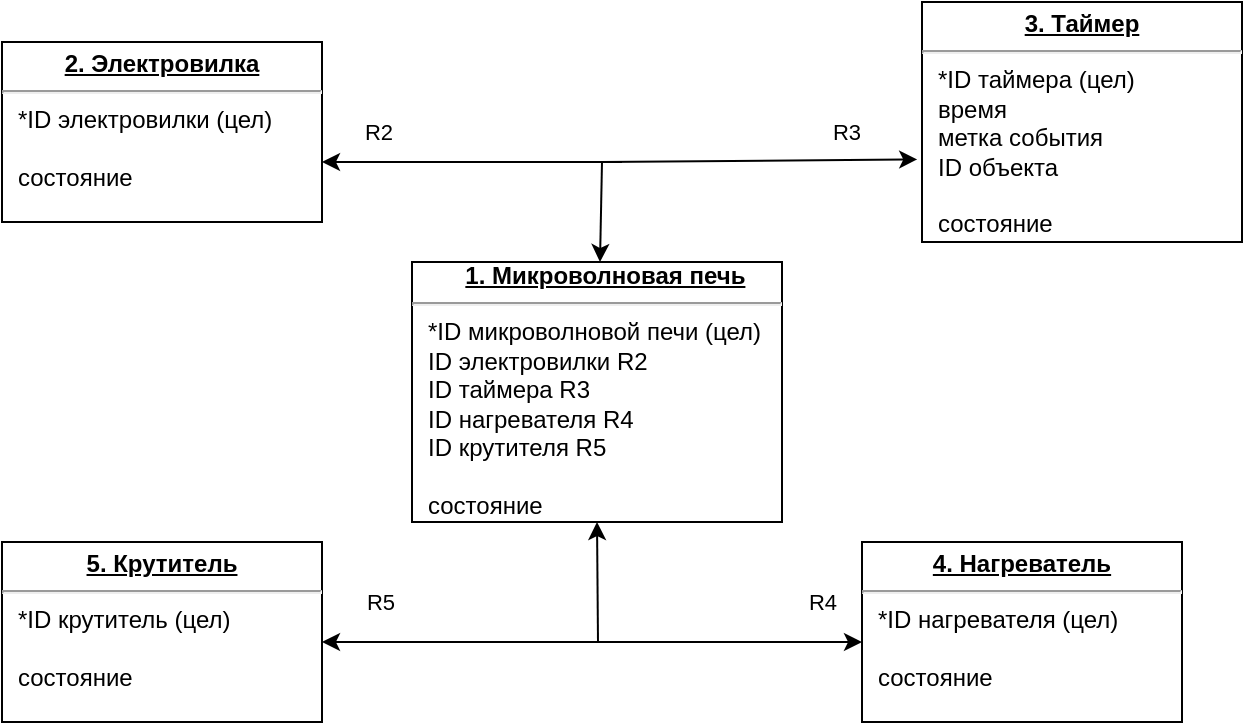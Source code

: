 <mxfile version="13.2.6" type="device" pages="4"><diagram id="YUNEpR-CcztMXJVP1UZp" name="Информационная модель"><mxGraphModel dx="908" dy="520" grid="1" gridSize="10" guides="1" tooltips="1" connect="1" arrows="1" fold="1" page="1" pageScale="1" pageWidth="850" pageHeight="1100" math="0" shadow="0"><root><mxCell id="0"/><mxCell id="1" parent="0"/><mxCell id="TozK3vQFiBlkNpTp8LOV-11" value="&lt;b&gt;&amp;nbsp;&amp;nbsp;&amp;nbsp;&amp;nbsp; &amp;nbsp;&amp;nbsp; &lt;/b&gt;&lt;u&gt;&lt;b&gt;1. Микроволновая печь&lt;/b&gt;&lt;/u&gt;&lt;br&gt;&lt;hr&gt;&lt;p style=&quot;margin: 0px ; margin-left: 8px&quot;&gt;*ID микроволновой печи (цел)&lt;br&gt;ID электровилки R2&lt;br&gt;ID таймера R3&lt;br&gt;ID нагревателя R4&lt;br&gt;ID крутителя R5&lt;br&gt;&lt;br&gt;состояние&lt;br&gt;&lt;/p&gt;&lt;p style=&quot;margin: 0px ; margin-left: 8px&quot;&gt;&lt;br&gt;&lt;/p&gt;" style="verticalAlign=top;align=left;overflow=fill;fontSize=12;fontFamily=Helvetica;html=1;" vertex="1" parent="1"><mxGeometry x="345" y="290" width="185" height="130" as="geometry"/></mxCell><mxCell id="TozK3vQFiBlkNpTp8LOV-12" value="&lt;p style=&quot;margin: 0px ; margin-top: 4px ; text-align: center ; text-decoration: underline&quot;&gt;&lt;b&gt;3. Таймер&lt;/b&gt;&lt;br&gt;&lt;/p&gt;&lt;hr&gt;&lt;p style=&quot;margin: 0px ; margin-left: 8px&quot;&gt;*ID таймера (цел)&lt;br&gt;время &lt;br&gt;метка события&lt;br&gt;ID объекта&lt;br&gt;&lt;br&gt;состояние&lt;br&gt;&lt;/p&gt;" style="verticalAlign=top;align=left;overflow=fill;fontSize=12;fontFamily=Helvetica;html=1;" vertex="1" parent="1"><mxGeometry x="600" y="160" width="160" height="120" as="geometry"/></mxCell><mxCell id="TozK3vQFiBlkNpTp8LOV-13" value="&lt;p style=&quot;margin: 0px ; margin-top: 4px ; text-align: center ; text-decoration: underline&quot;&gt;&lt;b&gt;2. Электровилка&lt;/b&gt;&lt;br&gt;&lt;/p&gt;&lt;hr&gt;&lt;p style=&quot;margin: 0px ; margin-left: 8px&quot;&gt;*ID электровилки (цел)&lt;br&gt;&lt;br&gt;состояние &lt;br&gt;&lt;br&gt;&lt;/p&gt;" style="verticalAlign=top;align=left;overflow=fill;fontSize=12;fontFamily=Helvetica;html=1;" vertex="1" parent="1"><mxGeometry x="140" y="180" width="160" height="90" as="geometry"/></mxCell><mxCell id="TozK3vQFiBlkNpTp8LOV-14" value="&lt;p style=&quot;margin: 0px ; margin-top: 4px ; text-align: center ; text-decoration: underline&quot;&gt;&lt;b&gt;5. Крутитель&lt;/b&gt;&lt;br&gt;&lt;/p&gt;&lt;hr&gt;&lt;p style=&quot;margin: 0px ; margin-left: 8px&quot;&gt;*ID крутитель (цел)&lt;br&gt;&lt;br&gt;состояние&lt;br&gt;&lt;/p&gt;" style="verticalAlign=top;align=left;overflow=fill;fontSize=12;fontFamily=Helvetica;html=1;" vertex="1" parent="1"><mxGeometry x="140" y="430" width="160" height="90" as="geometry"/></mxCell><mxCell id="TozK3vQFiBlkNpTp8LOV-15" value="&lt;p style=&quot;margin: 0px ; margin-top: 4px ; text-align: center ; text-decoration: underline&quot;&gt;&lt;b&gt;4. Нагреватель&lt;/b&gt;&lt;br&gt;&lt;/p&gt;&lt;hr&gt;&lt;p style=&quot;margin: 0px ; margin-left: 8px&quot;&gt;*ID нагревателя (цел)&lt;br&gt;&lt;br&gt;состояние&lt;br&gt;&lt;/p&gt;" style="verticalAlign=top;align=left;overflow=fill;fontSize=12;fontFamily=Helvetica;html=1;" vertex="1" parent="1"><mxGeometry x="570" y="430" width="160" height="90" as="geometry"/></mxCell><mxCell id="TozK3vQFiBlkNpTp8LOV-21" value="" style="endArrow=classic;html=1;entryX=-0.015;entryY=0.656;entryDx=0;entryDy=0;entryPerimeter=0;" edge="1" parent="1" target="TozK3vQFiBlkNpTp8LOV-12"><mxGeometry width="50" height="50" relative="1" as="geometry"><mxPoint x="440" y="240" as="sourcePoint"/><mxPoint x="596" y="237" as="targetPoint"/></mxGeometry></mxCell><mxCell id="TozK3vQFiBlkNpTp8LOV-27" value="R3" style="edgeLabel;html=1;align=center;verticalAlign=middle;resizable=0;points=[];" vertex="1" connectable="0" parent="TozK3vQFiBlkNpTp8LOV-21"><mxGeometry x="0.393" y="2" relative="1" as="geometry"><mxPoint x="12.01" y="-12.33" as="offset"/></mxGeometry></mxCell><mxCell id="TozK3vQFiBlkNpTp8LOV-22" value="" style="endArrow=classic;html=1;" edge="1" parent="1"><mxGeometry width="50" height="50" relative="1" as="geometry"><mxPoint x="450" y="240" as="sourcePoint"/><mxPoint x="300" y="240" as="targetPoint"/></mxGeometry></mxCell><mxCell id="TozK3vQFiBlkNpTp8LOV-28" value="R2" style="edgeLabel;html=1;align=center;verticalAlign=middle;resizable=0;points=[];" vertex="1" connectable="0" parent="TozK3vQFiBlkNpTp8LOV-22"><mxGeometry x="0.627" y="-2" relative="1" as="geometry"><mxPoint y="-13" as="offset"/></mxGeometry></mxCell><mxCell id="TozK3vQFiBlkNpTp8LOV-23" value="" style="endArrow=classic;html=1;" edge="1" parent="1"><mxGeometry width="50" height="50" relative="1" as="geometry"><mxPoint x="440" y="240" as="sourcePoint"/><mxPoint x="439" y="290" as="targetPoint"/></mxGeometry></mxCell><mxCell id="TozK3vQFiBlkNpTp8LOV-24" value="" style="endArrow=classic;html=1;entryX=-0.031;entryY=0.656;entryDx=0;entryDy=0;entryPerimeter=0;" edge="1" parent="1"><mxGeometry width="50" height="50" relative="1" as="geometry"><mxPoint x="450" y="480" as="sourcePoint"/><mxPoint x="570" y="480" as="targetPoint"/></mxGeometry></mxCell><mxCell id="TozK3vQFiBlkNpTp8LOV-33" value="R4" style="edgeLabel;html=1;align=center;verticalAlign=middle;resizable=0;points=[];" vertex="1" connectable="0" parent="TozK3vQFiBlkNpTp8LOV-24"><mxGeometry x="0.35" y="2" relative="1" as="geometry"><mxPoint x="19" y="-18" as="offset"/></mxGeometry></mxCell><mxCell id="TozK3vQFiBlkNpTp8LOV-25" value="" style="endArrow=classic;html=1;" edge="1" parent="1"><mxGeometry width="50" height="50" relative="1" as="geometry"><mxPoint x="450" y="480" as="sourcePoint"/><mxPoint x="300" y="480" as="targetPoint"/></mxGeometry></mxCell><mxCell id="TozK3vQFiBlkNpTp8LOV-34" value="R5" style="edgeLabel;html=1;align=center;verticalAlign=middle;resizable=0;points=[];" vertex="1" connectable="0" parent="TozK3vQFiBlkNpTp8LOV-25"><mxGeometry x="0.613" y="-3" relative="1" as="geometry"><mxPoint y="-17" as="offset"/></mxGeometry></mxCell><mxCell id="TozK3vQFiBlkNpTp8LOV-26" value="" style="endArrow=classic;html=1;entryX=0.5;entryY=1;entryDx=0;entryDy=0;" edge="1" parent="1" target="TozK3vQFiBlkNpTp8LOV-11"><mxGeometry width="50" height="50" relative="1" as="geometry"><mxPoint x="438" y="480" as="sourcePoint"/><mxPoint x="450" y="450" as="targetPoint"/></mxGeometry></mxCell></root></mxGraphModel></diagram><diagram id="d6Hbt31hW421c-TeLlLU" name="ДПС"><mxGraphModel dx="908" dy="520" grid="1" gridSize="10" guides="1" tooltips="1" connect="1" arrows="1" fold="1" page="1" pageScale="1" pageWidth="850" pageHeight="1100" math="0" shadow="0"><root><mxCell id="Q6C11anFDY-DGwKgN9hU-0"/><mxCell id="Q6C11anFDY-DGwKgN9hU-1" parent="Q6C11anFDY-DGwKgN9hU-0"/><mxCell id="Q6C11anFDY-DGwKgN9hU-2" value="1. Выключена" style="rounded=0;whiteSpace=wrap;html=1;" vertex="1" parent="Q6C11anFDY-DGwKgN9hU-1"><mxGeometry x="260" y="90" width="120" height="30" as="geometry"/></mxCell><mxCell id="Q6C11anFDY-DGwKgN9hU-3" value="&lt;font style=&quot;font-size: 18px&quot;&gt;Микроволновая печь&lt;/font&gt;" style="text;html=1;align=center;verticalAlign=middle;resizable=0;points=[];autosize=1;" vertex="1" parent="Q6C11anFDY-DGwKgN9hU-1"><mxGeometry x="10" y="44" width="190" height="20" as="geometry"/></mxCell><mxCell id="5VEriWBhwBJpnkDo68Mk-0" value="2. Включена" style="rounded=0;whiteSpace=wrap;html=1;" vertex="1" parent="Q6C11anFDY-DGwKgN9hU-1"><mxGeometry x="400" y="160" width="120" height="30" as="geometry"/></mxCell><mxCell id="5VEriWBhwBJpnkDo68Mk-1" value="3. Таймер установлен" style="rounded=0;whiteSpace=wrap;html=1;" vertex="1" parent="Q6C11anFDY-DGwKgN9hU-1"><mxGeometry x="260" y="250" width="120" height="30" as="geometry"/></mxCell><mxCell id="5VEriWBhwBJpnkDo68Mk-2" value="4. Нагревает" style="rounded=0;whiteSpace=wrap;html=1;" vertex="1" parent="Q6C11anFDY-DGwKgN9hU-1"><mxGeometry x="100" y="160" width="120" height="30" as="geometry"/></mxCell><mxCell id="5VEriWBhwBJpnkDo68Mk-3" value="" style="endArrow=classic;html=1;" edge="1" parent="Q6C11anFDY-DGwKgN9hU-1"><mxGeometry width="50" height="50" relative="1" as="geometry"><mxPoint x="319.5" y="30" as="sourcePoint"/><mxPoint x="319.5" y="90" as="targetPoint"/></mxGeometry></mxCell><mxCell id="5VEriWBhwBJpnkDo68Mk-5" value="" style="endArrow=classic;html=1;exitX=1;exitY=0.5;exitDx=0;exitDy=0;entryX=0.583;entryY=0.033;entryDx=0;entryDy=0;entryPerimeter=0;" edge="1" parent="Q6C11anFDY-DGwKgN9hU-1" source="Q6C11anFDY-DGwKgN9hU-2" target="5VEriWBhwBJpnkDo68Mk-0"><mxGeometry width="50" height="50" relative="1" as="geometry"><mxPoint x="430" y="150" as="sourcePoint"/><mxPoint x="480" y="105" as="targetPoint"/><Array as="points"><mxPoint x="470" y="105"/></Array></mxGeometry></mxCell><mxCell id="5VEriWBhwBJpnkDo68Mk-6" value="МП1" style="edgeLabel;html=1;align=center;verticalAlign=middle;resizable=0;points=[];" vertex="1" connectable="0" parent="5VEriWBhwBJpnkDo68Mk-5"><mxGeometry x="-0.246" y="2" relative="1" as="geometry"><mxPoint x="5" y="17" as="offset"/></mxGeometry></mxCell><mxCell id="5VEriWBhwBJpnkDo68Mk-7" value="&lt;b&gt;МП1:&lt;/b&gt; Включить МП" style="text;html=1;align=center;verticalAlign=middle;resizable=0;points=[];autosize=1;" vertex="1" parent="Q6C11anFDY-DGwKgN9hU-1"><mxGeometry x="640" y="80" width="120" height="20" as="geometry"/></mxCell><mxCell id="5VEriWBhwBJpnkDo68Mk-9" value="МП7" style="endArrow=classic;html=1;exitX=1;exitY=0.5;exitDx=0;exitDy=0;entryX=0;entryY=0.5;entryDx=0;entryDy=0;" edge="1" parent="Q6C11anFDY-DGwKgN9hU-1" source="5VEriWBhwBJpnkDo68Mk-2" target="5VEriWBhwBJpnkDo68Mk-0"><mxGeometry x="0.667" y="-15" width="50" height="50" relative="1" as="geometry"><mxPoint x="280" y="210" as="sourcePoint"/><mxPoint x="330" y="160" as="targetPoint"/><mxPoint as="offset"/></mxGeometry></mxCell><mxCell id="5VEriWBhwBJpnkDo68Mk-10" value="&lt;b&gt;МП7: &lt;/b&gt;Нагрев завершен" style="text;html=1;align=center;verticalAlign=middle;resizable=0;points=[];autosize=1;" vertex="1" parent="Q6C11anFDY-DGwKgN9hU-1"><mxGeometry x="635" y="200" width="150" height="20" as="geometry"/></mxCell><mxCell id="5VEriWBhwBJpnkDo68Mk-11" value="" style="endArrow=classic;html=1;entryX=1;entryY=0.25;entryDx=0;entryDy=0;" edge="1" parent="Q6C11anFDY-DGwKgN9hU-1" target="Q6C11anFDY-DGwKgN9hU-2"><mxGeometry width="50" height="50" relative="1" as="geometry"><mxPoint x="490" y="160" as="sourcePoint"/><mxPoint x="490" y="80" as="targetPoint"/><Array as="points"><mxPoint x="490" y="98"/></Array></mxGeometry></mxCell><mxCell id="5VEriWBhwBJpnkDo68Mk-12" value="МП2" style="edgeLabel;html=1;align=center;verticalAlign=middle;resizable=0;points=[];" vertex="1" connectable="0" parent="5VEriWBhwBJpnkDo68Mk-11"><mxGeometry x="-0.779" y="-1" relative="1" as="geometry"><mxPoint x="19" as="offset"/></mxGeometry></mxCell><mxCell id="5VEriWBhwBJpnkDo68Mk-13" value="&lt;b&gt;МП2:&lt;/b&gt; Выключить МП" style="text;html=1;align=center;verticalAlign=middle;resizable=0;points=[];autosize=1;" vertex="1" parent="Q6C11anFDY-DGwKgN9hU-1"><mxGeometry x="640" y="100" width="130" height="20" as="geometry"/></mxCell><mxCell id="5VEriWBhwBJpnkDo68Mk-14" value="" style="endArrow=classic;html=1;exitX=0.592;exitY=0.033;exitDx=0;exitDy=0;exitPerimeter=0;entryX=0;entryY=0.5;entryDx=0;entryDy=0;" edge="1" parent="Q6C11anFDY-DGwKgN9hU-1" source="5VEriWBhwBJpnkDo68Mk-2" target="Q6C11anFDY-DGwKgN9hU-2"><mxGeometry width="50" height="50" relative="1" as="geometry"><mxPoint x="150" y="140" as="sourcePoint"/><mxPoint x="200" y="90" as="targetPoint"/><Array as="points"><mxPoint x="171" y="105"/></Array></mxGeometry></mxCell><mxCell id="5VEriWBhwBJpnkDo68Mk-15" value="МП2" style="edgeLabel;html=1;align=center;verticalAlign=middle;resizable=0;points=[];" vertex="1" connectable="0" parent="5VEriWBhwBJpnkDo68Mk-14"><mxGeometry x="-0.724" y="2" relative="1" as="geometry"><mxPoint x="-19.03" as="offset"/></mxGeometry></mxCell><mxCell id="5VEriWBhwBJpnkDo68Mk-16" value="" style="endArrow=classic;html=1;entryX=0.333;entryY=0.967;entryDx=0;entryDy=0;entryPerimeter=0;" edge="1" parent="Q6C11anFDY-DGwKgN9hU-1" target="Q6C11anFDY-DGwKgN9hU-2"><mxGeometry width="50" height="50" relative="1" as="geometry"><mxPoint x="300" y="250" as="sourcePoint"/><mxPoint x="350" y="200" as="targetPoint"/></mxGeometry></mxCell><mxCell id="5VEriWBhwBJpnkDo68Mk-17" value="МП2" style="edgeLabel;html=1;align=center;verticalAlign=middle;resizable=0;points=[];" vertex="1" connectable="0" parent="5VEriWBhwBJpnkDo68Mk-16"><mxGeometry x="-0.481" y="2" relative="1" as="geometry"><mxPoint x="22.01" y="4.17" as="offset"/></mxGeometry></mxCell><mxCell id="5VEriWBhwBJpnkDo68Mk-18" value="" style="endArrow=classic;html=1;exitX=0.367;exitY=1;exitDx=0;exitDy=0;exitPerimeter=0;entryX=1;entryY=0.25;entryDx=0;entryDy=0;" edge="1" parent="Q6C11anFDY-DGwKgN9hU-1" source="5VEriWBhwBJpnkDo68Mk-0" target="5VEriWBhwBJpnkDo68Mk-1"><mxGeometry width="50" height="50" relative="1" as="geometry"><mxPoint x="420" y="280" as="sourcePoint"/><mxPoint x="444" y="280" as="targetPoint"/><Array as="points"><mxPoint x="444" y="258"/></Array></mxGeometry></mxCell><mxCell id="5VEriWBhwBJpnkDo68Mk-20" value="МП3" style="edgeLabel;html=1;align=center;verticalAlign=middle;resizable=0;points=[];" vertex="1" connectable="0" parent="5VEriWBhwBJpnkDo68Mk-18"><mxGeometry x="-0.273" relative="1" as="geometry"><mxPoint x="-19.01" as="offset"/></mxGeometry></mxCell><mxCell id="5VEriWBhwBJpnkDo68Mk-19" value="" style="endArrow=classic;html=1;exitX=1;exitY=0.75;exitDx=0;exitDy=0;entryX=0.633;entryY=1;entryDx=0;entryDy=0;entryPerimeter=0;" edge="1" parent="Q6C11anFDY-DGwKgN9hU-1" source="5VEriWBhwBJpnkDo68Mk-1" target="5VEriWBhwBJpnkDo68Mk-0"><mxGeometry width="50" height="50" relative="1" as="geometry"><mxPoint x="450" y="330" as="sourcePoint"/><mxPoint x="500" y="280" as="targetPoint"/><Array as="points"><mxPoint x="476" y="273"/></Array></mxGeometry></mxCell><mxCell id="5VEriWBhwBJpnkDo68Mk-21" value="МП4" style="edgeLabel;html=1;align=center;verticalAlign=middle;resizable=0;points=[];" vertex="1" connectable="0" parent="5VEriWBhwBJpnkDo68Mk-19"><mxGeometry x="0.038" y="13" relative="1" as="geometry"><mxPoint x="26.93" as="offset"/></mxGeometry></mxCell><mxCell id="5VEriWBhwBJpnkDo68Mk-22" value="&lt;b&gt;МП3: &lt;/b&gt;Установить таймер" style="text;html=1;align=center;verticalAlign=middle;resizable=0;points=[];autosize=1;" vertex="1" parent="Q6C11anFDY-DGwKgN9hU-1"><mxGeometry x="635" y="120" width="160" height="20" as="geometry"/></mxCell><mxCell id="5VEriWBhwBJpnkDo68Mk-28" value="МП3" style="endArrow=classic;html=1;exitX=0.158;exitY=1;exitDx=0;exitDy=0;exitPerimeter=0;entryX=0.5;entryY=1;entryDx=0;entryDy=0;" edge="1" parent="Q6C11anFDY-DGwKgN9hU-1" source="5VEriWBhwBJpnkDo68Mk-1" target="5VEriWBhwBJpnkDo68Mk-1"><mxGeometry x="0.669" y="-20" width="50" height="50" relative="1" as="geometry"><mxPoint x="250" y="350" as="sourcePoint"/><mxPoint x="333" y="270" as="targetPoint"/><Array as="points"><mxPoint x="279" y="320"/><mxPoint x="300" y="320"/><mxPoint x="320" y="320"/></Array><mxPoint as="offset"/></mxGeometry></mxCell><mxCell id="F9G-NzvCDP6eYdaeb7uv-0" value="МП5" style="endArrow=classic;html=1;exitX=0;exitY=0.5;exitDx=0;exitDy=0;entryX=0.59;entryY=1.031;entryDx=0;entryDy=0;entryPerimeter=0;" edge="1" parent="Q6C11anFDY-DGwKgN9hU-1" source="5VEriWBhwBJpnkDo68Mk-1" target="5VEriWBhwBJpnkDo68Mk-2"><mxGeometry x="0.097" y="-40" width="50" height="50" relative="1" as="geometry"><mxPoint x="170" y="280" as="sourcePoint"/><mxPoint x="167" y="192" as="targetPoint"/><Array as="points"><mxPoint x="170" y="265"/></Array><mxPoint x="-60" y="-35" as="offset"/></mxGeometry></mxCell><mxCell id="F9G-NzvCDP6eYdaeb7uv-1" value="&lt;b&gt;МП4: &lt;/b&gt;Сбросить" style="text;html=1;align=center;verticalAlign=middle;resizable=0;points=[];autosize=1;" vertex="1" parent="Q6C11anFDY-DGwKgN9hU-1"><mxGeometry x="640" y="140" width="100" height="20" as="geometry"/></mxCell><mxCell id="F9G-NzvCDP6eYdaeb7uv-2" value="&lt;b&gt;МП5:&lt;/b&gt; Начать нагрев" style="text;html=1;align=center;verticalAlign=middle;resizable=0;points=[];autosize=1;" vertex="1" parent="Q6C11anFDY-DGwKgN9hU-1"><mxGeometry x="635" y="160" width="130" height="20" as="geometry"/></mxCell><mxCell id="F9G-NzvCDP6eYdaeb7uv-3" value="" style="endArrow=classic;html=1;entryX=0;entryY=0.25;entryDx=0;entryDy=0;" edge="1" parent="Q6C11anFDY-DGwKgN9hU-1" target="5VEriWBhwBJpnkDo68Mk-1"><mxGeometry width="50" height="50" relative="1" as="geometry"><mxPoint x="180" y="192" as="sourcePoint"/><mxPoint x="190" y="250" as="targetPoint"/><Array as="points"><mxPoint x="180" y="258"/></Array></mxGeometry></mxCell><mxCell id="F9G-NzvCDP6eYdaeb7uv-4" value="МП6" style="edgeLabel;html=1;align=center;verticalAlign=middle;resizable=0;points=[];" vertex="1" connectable="0" parent="F9G-NzvCDP6eYdaeb7uv-3"><mxGeometry x="-0.096" y="22" relative="1" as="geometry"><mxPoint x="30.16" y="14" as="offset"/></mxGeometry></mxCell><mxCell id="F9G-NzvCDP6eYdaeb7uv-6" value="&lt;b&gt;МП6:&lt;/b&gt; Остановить нагрев" style="text;html=1;align=center;verticalAlign=middle;resizable=0;points=[];autosize=1;" vertex="1" parent="Q6C11anFDY-DGwKgN9hU-1"><mxGeometry x="640" y="180" width="150" height="20" as="geometry"/></mxCell><mxCell id="y6PXbIoRAaQULVbmy86T-0" value="2. Включен" style="rounded=0;whiteSpace=wrap;html=1;" vertex="1" parent="Q6C11anFDY-DGwKgN9hU-1"><mxGeometry x="60" y="520" width="120" height="30" as="geometry"/></mxCell><mxCell id="rT4auee888OTc9z_Ox3F-0" value="1. Выключен" style="rounded=0;whiteSpace=wrap;html=1;" vertex="1" parent="Q6C11anFDY-DGwKgN9hU-1"><mxGeometry x="60" y="440" width="120" height="30" as="geometry"/></mxCell><mxCell id="rT4auee888OTc9z_Ox3F-2" value="" style="endArrow=classic;html=1;entryX=0.5;entryY=0;entryDx=0;entryDy=0;" edge="1" parent="Q6C11anFDY-DGwKgN9hU-1" target="rT4auee888OTc9z_Ox3F-0"><mxGeometry width="50" height="50" relative="1" as="geometry"><mxPoint x="120" y="400" as="sourcePoint"/><mxPoint x="450" y="400" as="targetPoint"/><Array as="points"><mxPoint x="120" y="410"/></Array></mxGeometry></mxCell><mxCell id="rT4auee888OTc9z_Ox3F-3" value="" style="endArrow=classic;html=1;entryX=0.667;entryY=1.1;entryDx=0;entryDy=0;entryPerimeter=0;" edge="1" parent="Q6C11anFDY-DGwKgN9hU-1" target="rT4auee888OTc9z_Ox3F-0"><mxGeometry width="50" height="50" relative="1" as="geometry"><mxPoint x="140" y="520" as="sourcePoint"/><mxPoint x="190" y="470" as="targetPoint"/></mxGeometry></mxCell><mxCell id="rT4auee888OTc9z_Ox3F-4" value="" style="endArrow=classic;html=1;" edge="1" parent="Q6C11anFDY-DGwKgN9hU-1" source="rT4auee888OTc9z_Ox3F-0" target="y6PXbIoRAaQULVbmy86T-0"><mxGeometry width="50" height="50" relative="1" as="geometry"><mxPoint x="50" y="660" as="sourcePoint"/><mxPoint x="100" y="610" as="targetPoint"/></mxGeometry></mxCell><mxCell id="LYX7lTDfj0fhWoIdRb5V-0" value="&lt;font style=&quot;font-size: 18px&quot;&gt;Нагреватель&lt;/font&gt;" style="text;html=1;align=center;verticalAlign=middle;resizable=0;points=[];autosize=1;" vertex="1" parent="Q6C11anFDY-DGwKgN9hU-1"><mxGeometry x="10" y="370" width="120" height="20" as="geometry"/></mxCell><mxCell id="LYX7lTDfj0fhWoIdRb5V-1" value="2. Включен" style="rounded=0;whiteSpace=wrap;html=1;" vertex="1" parent="Q6C11anFDY-DGwKgN9hU-1"><mxGeometry x="440" y="520" width="120" height="30" as="geometry"/></mxCell><mxCell id="LYX7lTDfj0fhWoIdRb5V-2" value="1. Выключен" style="rounded=0;whiteSpace=wrap;html=1;" vertex="1" parent="Q6C11anFDY-DGwKgN9hU-1"><mxGeometry x="440" y="440" width="120" height="30" as="geometry"/></mxCell><mxCell id="LYX7lTDfj0fhWoIdRb5V-3" value="" style="endArrow=classic;html=1;entryX=0.667;entryY=1.1;entryDx=0;entryDy=0;entryPerimeter=0;" edge="1" parent="Q6C11anFDY-DGwKgN9hU-1" target="LYX7lTDfj0fhWoIdRb5V-2"><mxGeometry width="50" height="50" relative="1" as="geometry"><mxPoint x="520" y="520" as="sourcePoint"/><mxPoint x="570" y="470" as="targetPoint"/></mxGeometry></mxCell><mxCell id="LYX7lTDfj0fhWoIdRb5V-4" value="" style="endArrow=classic;html=1;" edge="1" parent="Q6C11anFDY-DGwKgN9hU-1" source="LYX7lTDfj0fhWoIdRb5V-2" target="LYX7lTDfj0fhWoIdRb5V-1"><mxGeometry width="50" height="50" relative="1" as="geometry"><mxPoint x="430" y="660" as="sourcePoint"/><mxPoint x="480" y="610" as="targetPoint"/></mxGeometry></mxCell><mxCell id="LYX7lTDfj0fhWoIdRb5V-7" value="" style="endArrow=classic;html=1;entryX=0.5;entryY=0;entryDx=0;entryDy=0;" edge="1" parent="Q6C11anFDY-DGwKgN9hU-1" target="LYX7lTDfj0fhWoIdRb5V-2"><mxGeometry width="50" height="50" relative="1" as="geometry"><mxPoint x="500" y="400" as="sourcePoint"/><mxPoint x="540" y="380" as="targetPoint"/></mxGeometry></mxCell><mxCell id="uvr_v3P6N2D9m-dbHQYf-0" value="&lt;font style=&quot;font-size: 18px&quot;&gt;Крутитель&lt;/font&gt;" style="text;html=1;align=center;verticalAlign=middle;resizable=0;points=[];autosize=1;" vertex="1" parent="Q6C11anFDY-DGwKgN9hU-1"><mxGeometry x="375" y="370" width="100" height="20" as="geometry"/></mxCell><mxCell id="uvr_v3P6N2D9m-dbHQYf-1" value="2. Питание подано" style="rounded=0;whiteSpace=wrap;html=1;" vertex="1" parent="Q6C11anFDY-DGwKgN9hU-1"><mxGeometry x="50" y="760" width="120" height="30" as="geometry"/></mxCell><mxCell id="uvr_v3P6N2D9m-dbHQYf-2" value="1. Питание не подано" style="rounded=0;whiteSpace=wrap;html=1;" vertex="1" parent="Q6C11anFDY-DGwKgN9hU-1"><mxGeometry x="50" y="680" width="120" height="30" as="geometry"/></mxCell><mxCell id="uvr_v3P6N2D9m-dbHQYf-3" value="" style="endArrow=classic;html=1;entryX=0.667;entryY=1.1;entryDx=0;entryDy=0;entryPerimeter=0;" edge="1" parent="Q6C11anFDY-DGwKgN9hU-1" target="uvr_v3P6N2D9m-dbHQYf-2"><mxGeometry width="50" height="50" relative="1" as="geometry"><mxPoint x="130" y="760" as="sourcePoint"/><mxPoint x="180" y="710" as="targetPoint"/></mxGeometry></mxCell><mxCell id="uvr_v3P6N2D9m-dbHQYf-4" value="" style="endArrow=classic;html=1;" edge="1" parent="Q6C11anFDY-DGwKgN9hU-1" source="uvr_v3P6N2D9m-dbHQYf-2" target="uvr_v3P6N2D9m-dbHQYf-1"><mxGeometry width="50" height="50" relative="1" as="geometry"><mxPoint x="40" y="900" as="sourcePoint"/><mxPoint x="90" y="850" as="targetPoint"/></mxGeometry></mxCell><mxCell id="uvr_v3P6N2D9m-dbHQYf-5" value="" style="endArrow=classic;html=1;entryX=0.5;entryY=0;entryDx=0;entryDy=0;" edge="1" parent="Q6C11anFDY-DGwKgN9hU-1" target="uvr_v3P6N2D9m-dbHQYf-2"><mxGeometry width="50" height="50" relative="1" as="geometry"><mxPoint x="110" y="620" as="sourcePoint"/><mxPoint x="160" y="590" as="targetPoint"/></mxGeometry></mxCell><mxCell id="uvr_v3P6N2D9m-dbHQYf-6" value="&lt;font style=&quot;font-size: 18px&quot;&gt;Электровилка&lt;/font&gt;" style="text;html=1;align=center;verticalAlign=middle;resizable=0;points=[];autosize=1;" vertex="1" parent="Q6C11anFDY-DGwKgN9hU-1"><mxGeometry x="5" y="590" width="130" height="20" as="geometry"/></mxCell><mxCell id="uvr_v3P6N2D9m-dbHQYf-7" value="Э1" style="text;html=1;align=center;verticalAlign=middle;resizable=0;points=[];autosize=1;" vertex="1" parent="Q6C11anFDY-DGwKgN9hU-1"><mxGeometry x="80" y="730" width="30" height="20" as="geometry"/></mxCell><mxCell id="uvr_v3P6N2D9m-dbHQYf-8" value="Э2" style="text;html=1;align=center;verticalAlign=middle;resizable=0;points=[];autosize=1;" vertex="1" parent="Q6C11anFDY-DGwKgN9hU-1"><mxGeometry x="130" y="730" width="30" height="20" as="geometry"/></mxCell><mxCell id="uvr_v3P6N2D9m-dbHQYf-9" value="К1" style="text;html=1;align=center;verticalAlign=middle;resizable=0;points=[];autosize=1;" vertex="1" parent="Q6C11anFDY-DGwKgN9hU-1"><mxGeometry x="470" y="490" width="30" height="20" as="geometry"/></mxCell><mxCell id="uvr_v3P6N2D9m-dbHQYf-10" value="К2" style="text;html=1;align=center;verticalAlign=middle;resizable=0;points=[];autosize=1;" vertex="1" parent="Q6C11anFDY-DGwKgN9hU-1"><mxGeometry x="520" y="490" width="30" height="20" as="geometry"/></mxCell><mxCell id="uvr_v3P6N2D9m-dbHQYf-11" value="Н1" style="text;html=1;align=center;verticalAlign=middle;resizable=0;points=[];autosize=1;" vertex="1" parent="Q6C11anFDY-DGwKgN9hU-1"><mxGeometry x="90" y="490" width="30" height="20" as="geometry"/></mxCell><mxCell id="uvr_v3P6N2D9m-dbHQYf-12" value="Н2" style="text;html=1;align=center;verticalAlign=middle;resizable=0;points=[];autosize=1;" vertex="1" parent="Q6C11anFDY-DGwKgN9hU-1"><mxGeometry x="150" y="490" width="30" height="20" as="geometry"/></mxCell><mxCell id="uvr_v3P6N2D9m-dbHQYf-13" value="&lt;b&gt;Н1:&lt;/b&gt; Начать нагрев" style="text;html=1;align=center;verticalAlign=middle;resizable=0;points=[];autosize=1;" vertex="1" parent="Q6C11anFDY-DGwKgN9hU-1"><mxGeometry x="200" y="440" width="120" height="20" as="geometry"/></mxCell><mxCell id="uvr_v3P6N2D9m-dbHQYf-14" value="&lt;b&gt;Н2:&lt;/b&gt; Остановить нагрев" style="text;html=1;align=center;verticalAlign=middle;resizable=0;points=[];autosize=1;" vertex="1" parent="Q6C11anFDY-DGwKgN9hU-1"><mxGeometry x="200" y="460" width="140" height="20" as="geometry"/></mxCell><mxCell id="uvr_v3P6N2D9m-dbHQYf-16" value="&lt;b&gt;К1:&lt;/b&gt; Начать крутиться" style="text;html=1;align=center;verticalAlign=middle;resizable=0;points=[];autosize=1;" vertex="1" parent="Q6C11anFDY-DGwKgN9hU-1"><mxGeometry x="595" y="440" width="130" height="20" as="geometry"/></mxCell><mxCell id="uvr_v3P6N2D9m-dbHQYf-17" value="&lt;b&gt;К2:&lt;/b&gt; Закончить крутиться" style="text;html=1;align=center;verticalAlign=middle;resizable=0;points=[];autosize=1;" vertex="1" parent="Q6C11anFDY-DGwKgN9hU-1"><mxGeometry x="595" y="460" width="150" height="20" as="geometry"/></mxCell><mxCell id="uvr_v3P6N2D9m-dbHQYf-18" value="&lt;b&gt;Э1: &lt;/b&gt;Питание подано" style="text;html=1;align=center;verticalAlign=middle;resizable=0;points=[];autosize=1;" vertex="1" parent="Q6C11anFDY-DGwKgN9hU-1"><mxGeometry x="195" y="685" width="130" height="20" as="geometry"/></mxCell><mxCell id="uvr_v3P6N2D9m-dbHQYf-19" value="&lt;b&gt;Э2:&lt;/b&gt; Подача питания приостановлена" style="text;html=1;align=center;verticalAlign=middle;resizable=0;points=[];autosize=1;" vertex="1" parent="Q6C11anFDY-DGwKgN9hU-1"><mxGeometry x="195" y="700" width="230" height="20" as="geometry"/></mxCell><mxCell id="uvr_v3P6N2D9m-dbHQYf-21" value="1. Сброшен" style="rounded=0;whiteSpace=wrap;html=1;" vertex="1" parent="Q6C11anFDY-DGwKgN9hU-1"><mxGeometry x="440" y="655" width="120" height="35" as="geometry"/></mxCell><mxCell id="uvr_v3P6N2D9m-dbHQYf-22" value="2. Установлен" style="rounded=0;whiteSpace=wrap;html=1;" vertex="1" parent="Q6C11anFDY-DGwKgN9hU-1"><mxGeometry x="670" y="655" width="120" height="35" as="geometry"/></mxCell><mxCell id="uvr_v3P6N2D9m-dbHQYf-23" value="3. Отсчет времени" style="rounded=0;whiteSpace=wrap;html=1;" vertex="1" parent="Q6C11anFDY-DGwKgN9hU-1"><mxGeometry x="665" y="770" width="120" height="35" as="geometry"/></mxCell><mxCell id="uvr_v3P6N2D9m-dbHQYf-24" value="4. Подача сигнала" style="rounded=0;whiteSpace=wrap;html=1;" vertex="1" parent="Q6C11anFDY-DGwKgN9hU-1"><mxGeometry x="435" y="770" width="120" height="35" as="geometry"/></mxCell><mxCell id="uvr_v3P6N2D9m-dbHQYf-26" value="" style="endArrow=classic;html=1;" edge="1" parent="Q6C11anFDY-DGwKgN9hU-1" target="uvr_v3P6N2D9m-dbHQYf-21"><mxGeometry width="50" height="50" relative="1" as="geometry"><mxPoint x="500" y="600" as="sourcePoint"/><mxPoint x="530" y="590" as="targetPoint"/></mxGeometry></mxCell><mxCell id="uvr_v3P6N2D9m-dbHQYf-27" value="" style="endArrow=classic;html=1;exitX=1;exitY=0.25;exitDx=0;exitDy=0;" edge="1" parent="Q6C11anFDY-DGwKgN9hU-1" source="uvr_v3P6N2D9m-dbHQYf-21"><mxGeometry width="50" height="50" relative="1" as="geometry"><mxPoint x="580" y="700" as="sourcePoint"/><mxPoint x="670" y="664" as="targetPoint"/></mxGeometry></mxCell><mxCell id="uvr_v3P6N2D9m-dbHQYf-33" value="Т1" style="edgeLabel;html=1;align=center;verticalAlign=middle;resizable=0;points=[];" vertex="1" connectable="0" parent="uvr_v3P6N2D9m-dbHQYf-27"><mxGeometry x="-0.436" y="2" relative="1" as="geometry"><mxPoint x="44" y="-10.5" as="offset"/></mxGeometry></mxCell><mxCell id="uvr_v3P6N2D9m-dbHQYf-28" value="" style="endArrow=classic;html=1;exitX=0.45;exitY=1.086;exitDx=0;exitDy=0;entryX=0.5;entryY=0;entryDx=0;entryDy=0;exitPerimeter=0;" edge="1" parent="Q6C11anFDY-DGwKgN9hU-1" source="uvr_v3P6N2D9m-dbHQYf-22" target="uvr_v3P6N2D9m-dbHQYf-23"><mxGeometry width="50" height="50" relative="1" as="geometry"><mxPoint x="710" y="750" as="sourcePoint"/><mxPoint x="760" y="700" as="targetPoint"/></mxGeometry></mxCell><mxCell id="uvr_v3P6N2D9m-dbHQYf-29" value="" style="endArrow=classic;html=1;exitX=0;exitY=0.5;exitDx=0;exitDy=0;entryX=1;entryY=0.5;entryDx=0;entryDy=0;" edge="1" parent="Q6C11anFDY-DGwKgN9hU-1" source="uvr_v3P6N2D9m-dbHQYf-23" target="uvr_v3P6N2D9m-dbHQYf-24"><mxGeometry width="50" height="50" relative="1" as="geometry"><mxPoint x="610" y="800" as="sourcePoint"/><mxPoint x="660" y="750" as="targetPoint"/></mxGeometry></mxCell><mxCell id="uvr_v3P6N2D9m-dbHQYf-30" value="" style="endArrow=classic;html=1;entryX=0.433;entryY=0.971;entryDx=0;entryDy=0;entryPerimeter=0;" edge="1" parent="Q6C11anFDY-DGwKgN9hU-1" target="uvr_v3P6N2D9m-dbHQYf-21"><mxGeometry width="50" height="50" relative="1" as="geometry"><mxPoint x="492" y="770" as="sourcePoint"/><mxPoint x="530" y="720" as="targetPoint"/></mxGeometry></mxCell><mxCell id="uvr_v3P6N2D9m-dbHQYf-34" value="Т2" style="edgeLabel;html=1;align=center;verticalAlign=middle;resizable=0;points=[];" vertex="1" connectable="0" parent="uvr_v3P6N2D9m-dbHQYf-30"><mxGeometry x="-0.457" y="-1" relative="1" as="geometry"><mxPoint x="-12.99" y="-38" as="offset"/></mxGeometry></mxCell><mxCell id="uvr_v3P6N2D9m-dbHQYf-31" value="" style="endArrow=classic;html=1;exitX=0.158;exitY=1;exitDx=0;exitDy=0;exitPerimeter=0;entryX=0.5;entryY=1;entryDx=0;entryDy=0;" edge="1" parent="Q6C11anFDY-DGwKgN9hU-1"><mxGeometry x="0.669" y="-20" width="50" height="50" relative="1" as="geometry"><mxPoint x="704.48" y="805" as="sourcePoint"/><mxPoint x="745.52" y="805" as="targetPoint"/><Array as="points"><mxPoint x="704.52" y="845"/><mxPoint x="725.52" y="845"/><mxPoint x="745.52" y="845"/></Array><mxPoint as="offset"/></mxGeometry></mxCell><mxCell id="uvr_v3P6N2D9m-dbHQYf-32" value="&lt;font style=&quot;font-size: 18px&quot;&gt;Таймер&lt;/font&gt;" style="text;html=1;align=center;verticalAlign=middle;resizable=0;points=[];autosize=1;" vertex="1" parent="Q6C11anFDY-DGwKgN9hU-1"><mxGeometry x="385" y="590" width="80" height="20" as="geometry"/></mxCell><mxCell id="bGeyh_vKnd9CXJCmjhTX-0" value="" style="endArrow=classic;html=1;exitX=0.25;exitY=0;exitDx=0;exitDy=0;entryX=0.592;entryY=0;entryDx=0;entryDy=0;entryPerimeter=0;" edge="1" parent="Q6C11anFDY-DGwKgN9hU-1" source="uvr_v3P6N2D9m-dbHQYf-22" target="uvr_v3P6N2D9m-dbHQYf-22"><mxGeometry width="50" height="50" relative="1" as="geometry"><mxPoint x="690" y="660" as="sourcePoint"/><mxPoint x="750" y="610" as="targetPoint"/><Array as="points"><mxPoint x="700" y="610"/><mxPoint x="740" y="610"/></Array></mxGeometry></mxCell><mxCell id="bGeyh_vKnd9CXJCmjhTX-1" value="T1" style="text;html=1;align=center;verticalAlign=middle;resizable=0;points=[];autosize=1;" vertex="1" parent="Q6C11anFDY-DGwKgN9hU-1"><mxGeometry x="700" y="590" width="30" height="20" as="geometry"/></mxCell><mxCell id="bGeyh_vKnd9CXJCmjhTX-2" value="&lt;b&gt;T1: &lt;/b&gt;Установить таймер" style="text;html=1;align=center;verticalAlign=middle;resizable=0;points=[];autosize=1;" vertex="1" parent="Q6C11anFDY-DGwKgN9hU-1"><mxGeometry x="435" y="870" width="140" height="20" as="geometry"/></mxCell><mxCell id="bGeyh_vKnd9CXJCmjhTX-3" value="" style="endArrow=classic;html=1;entryX=1;entryY=0.75;entryDx=0;entryDy=0;exitX=0;exitY=0.75;exitDx=0;exitDy=0;" edge="1" parent="Q6C11anFDY-DGwKgN9hU-1" source="uvr_v3P6N2D9m-dbHQYf-22" target="uvr_v3P6N2D9m-dbHQYf-21"><mxGeometry width="50" height="50" relative="1" as="geometry"><mxPoint x="620" y="740" as="sourcePoint"/><mxPoint x="600" y="690" as="targetPoint"/></mxGeometry></mxCell><mxCell id="bGeyh_vKnd9CXJCmjhTX-4" value="Т2" style="edgeLabel;html=1;align=center;verticalAlign=middle;resizable=0;points=[];" vertex="1" connectable="0" parent="bGeyh_vKnd9CXJCmjhTX-3"><mxGeometry x="-0.509" y="1" relative="1" as="geometry"><mxPoint x="-3" y="7.75" as="offset"/></mxGeometry></mxCell><mxCell id="bGeyh_vKnd9CXJCmjhTX-5" value="&lt;b&gt;Т2:&lt;/b&gt; Сбросить таймер" style="text;html=1;align=center;verticalAlign=middle;resizable=0;points=[];autosize=1;" vertex="1" parent="Q6C11anFDY-DGwKgN9hU-1"><mxGeometry x="435" y="890" width="130" height="20" as="geometry"/></mxCell><mxCell id="bGeyh_vKnd9CXJCmjhTX-8" value="Т3" style="text;html=1;align=center;verticalAlign=middle;resizable=0;points=[];autosize=1;" vertex="1" parent="Q6C11anFDY-DGwKgN9hU-1"><mxGeometry x="735" y="729" width="30" height="20" as="geometry"/></mxCell><mxCell id="bGeyh_vKnd9CXJCmjhTX-9" value="&lt;b&gt;T3:&lt;/b&gt; Запустить отсчёт" style="text;html=1;align=center;verticalAlign=middle;resizable=0;points=[];autosize=1;" vertex="1" parent="Q6C11anFDY-DGwKgN9hU-1"><mxGeometry x="435" y="910" width="130" height="20" as="geometry"/></mxCell><mxCell id="bGeyh_vKnd9CXJCmjhTX-11" value="Т3" style="text;html=1;align=center;verticalAlign=middle;resizable=0;points=[];autosize=1;" vertex="1" parent="Q6C11anFDY-DGwKgN9hU-1"><mxGeometry x="705" y="850" width="30" height="20" as="geometry"/></mxCell><mxCell id="bGeyh_vKnd9CXJCmjhTX-12" value="" style="endArrow=classic;html=1;exitX=0;exitY=0;exitDx=0;exitDy=0;entryX=0.75;entryY=1;entryDx=0;entryDy=0;" edge="1" parent="Q6C11anFDY-DGwKgN9hU-1" source="uvr_v3P6N2D9m-dbHQYf-23" target="uvr_v3P6N2D9m-dbHQYf-21"><mxGeometry width="50" height="50" relative="1" as="geometry"><mxPoint x="650" y="770" as="sourcePoint"/><mxPoint x="700" y="720" as="targetPoint"/></mxGeometry></mxCell><mxCell id="bGeyh_vKnd9CXJCmjhTX-13" value="Т2" style="text;html=1;align=center;verticalAlign=middle;resizable=0;points=[];autosize=1;" vertex="1" parent="Q6C11anFDY-DGwKgN9hU-1"><mxGeometry x="610" y="720" width="30" height="20" as="geometry"/></mxCell><mxCell id="bGeyh_vKnd9CXJCmjhTX-14" value="" style="endArrow=classic;html=1;entryX=0.183;entryY=0.971;entryDx=0;entryDy=0;entryPerimeter=0;" edge="1" parent="Q6C11anFDY-DGwKgN9hU-1" target="uvr_v3P6N2D9m-dbHQYf-22"><mxGeometry width="50" height="50" relative="1" as="geometry"><mxPoint x="692" y="770" as="sourcePoint"/><mxPoint x="730" y="730" as="targetPoint"/></mxGeometry></mxCell><mxCell id="bGeyh_vKnd9CXJCmjhTX-15" value="Т5" style="text;html=1;align=center;verticalAlign=middle;resizable=0;points=[];autosize=1;" vertex="1" parent="Q6C11anFDY-DGwKgN9hU-1"><mxGeometry x="595" y="800" width="30" height="20" as="geometry"/></mxCell><mxCell id="bGeyh_vKnd9CXJCmjhTX-16" value="Т4" style="text;html=1;align=center;verticalAlign=middle;resizable=0;points=[];autosize=1;" vertex="1" parent="Q6C11anFDY-DGwKgN9hU-1"><mxGeometry x="690" y="730" width="30" height="20" as="geometry"/></mxCell><mxCell id="bGeyh_vKnd9CXJCmjhTX-17" value="&lt;b&gt;Т4: &lt;/b&gt;Остановить таймер" style="text;html=1;align=center;verticalAlign=middle;resizable=0;points=[];autosize=1;" vertex="1" parent="Q6C11anFDY-DGwKgN9hU-1"><mxGeometry x="430" y="930" width="150" height="20" as="geometry"/></mxCell><mxCell id="bGeyh_vKnd9CXJCmjhTX-18" value="&lt;b&gt;Т5: &lt;/b&gt;Время истекло" style="text;html=1;align=center;verticalAlign=middle;resizable=0;points=[];autosize=1;" vertex="1" parent="Q6C11anFDY-DGwKgN9hU-1"><mxGeometry x="435" y="950" width="120" height="20" as="geometry"/></mxCell></root></mxGraphModel></diagram><diagram id="XHxjSWHri1aQ7hBAk_kb" name="МВО"><mxGraphModel dx="1090" dy="624" grid="1" gridSize="10" guides="1" tooltips="1" connect="1" arrows="1" fold="1" page="1" pageScale="1" pageWidth="850" pageHeight="1100" math="0" shadow="0"><root><mxCell id="sZp2sJ45DI1VUELv3Dei-0"/><mxCell id="sZp2sJ45DI1VUELv3Dei-1" parent="sZp2sJ45DI1VUELv3Dei-0"/><mxCell id="PpWEf2h8ucAx0-PfzDFZ-0" value="Пользователь" style="rounded=0;whiteSpace=wrap;html=1;" vertex="1" parent="sZp2sJ45DI1VUELv3Dei-1"><mxGeometry x="307.5" y="20" width="210" height="20" as="geometry"/></mxCell><mxCell id="PpWEf2h8ucAx0-PfzDFZ-1" value="Микроволновая печь" style="rounded=0;whiteSpace=wrap;html=1;" vertex="1" parent="sZp2sJ45DI1VUELv3Dei-1"><mxGeometry x="307.5" y="150" width="215" height="60" as="geometry"/></mxCell><mxCell id="PpWEf2h8ucAx0-PfzDFZ-2" value="Таймер" style="rounded=0;whiteSpace=wrap;html=1;" vertex="1" parent="sZp2sJ45DI1VUELv3Dei-1"><mxGeometry x="60" y="300" width="150" height="60" as="geometry"/></mxCell><mxCell id="PpWEf2h8ucAx0-PfzDFZ-3" value="Электровилка" style="rounded=0;whiteSpace=wrap;html=1;" vertex="1" parent="sZp2sJ45DI1VUELv3Dei-1"><mxGeometry x="630" y="300" width="150" height="60" as="geometry"/></mxCell><mxCell id="PpWEf2h8ucAx0-PfzDFZ-4" value="Крутитель" style="rounded=0;whiteSpace=wrap;html=1;" vertex="1" parent="sZp2sJ45DI1VUELv3Dei-1"><mxGeometry x="252.5" y="300" width="150" height="60" as="geometry"/></mxCell><mxCell id="PpWEf2h8ucAx0-PfzDFZ-5" value="Нагреватель" style="rounded=0;whiteSpace=wrap;html=1;" vertex="1" parent="sZp2sJ45DI1VUELv3Dei-1"><mxGeometry x="432.5" y="300" width="150" height="60" as="geometry"/></mxCell><mxCell id="46gB19KW5U8Tp8ub0XWO-0" value="" style="endArrow=classic;html=1;exitX=0;exitY=1;exitDx=0;exitDy=0;entryX=0;entryY=0;entryDx=0;entryDy=0;" edge="1" parent="sZp2sJ45DI1VUELv3Dei-1" source="PpWEf2h8ucAx0-PfzDFZ-0" target="PpWEf2h8ucAx0-PfzDFZ-1"><mxGeometry width="50" height="50" relative="1" as="geometry"><mxPoint x="360" y="120" as="sourcePoint"/><mxPoint x="332" y="151" as="targetPoint"/></mxGeometry></mxCell><mxCell id="46gB19KW5U8Tp8ub0XWO-1" value="МП1" style="text;html=1;align=center;verticalAlign=middle;resizable=0;points=[];autosize=1;" vertex="1" parent="sZp2sJ45DI1VUELv3Dei-1"><mxGeometry x="267.5" y="110" width="40" height="20" as="geometry"/></mxCell><mxCell id="Nvwy1QP4TyF8htZTkuxW-0" value="" style="endArrow=classic;html=1;exitX=0.092;exitY=1;exitDx=0;exitDy=0;exitPerimeter=0;entryX=0.25;entryY=0;entryDx=0;entryDy=0;" edge="1" parent="sZp2sJ45DI1VUELv3Dei-1"><mxGeometry width="50" height="50" relative="1" as="geometry"><mxPoint x="350.71" y="40" as="sourcePoint"/><mxPoint x="350" y="150" as="targetPoint"/></mxGeometry></mxCell><mxCell id="Nvwy1QP4TyF8htZTkuxW-1" value="" style="endArrow=classic;html=1;exitX=0.092;exitY=1;exitDx=0;exitDy=0;exitPerimeter=0;entryX=0.25;entryY=0;entryDx=0;entryDy=0;" edge="1" parent="sZp2sJ45DI1VUELv3Dei-1"><mxGeometry width="50" height="50" relative="1" as="geometry"><mxPoint x="390.71" y="40" as="sourcePoint"/><mxPoint x="390" y="150" as="targetPoint"/></mxGeometry></mxCell><mxCell id="Nvwy1QP4TyF8htZTkuxW-2" value="" style="endArrow=classic;html=1;exitX=0.092;exitY=1;exitDx=0;exitDy=0;exitPerimeter=0;entryX=0.25;entryY=0;entryDx=0;entryDy=0;" edge="1" parent="sZp2sJ45DI1VUELv3Dei-1"><mxGeometry width="50" height="50" relative="1" as="geometry"><mxPoint x="433.21" y="40" as="sourcePoint"/><mxPoint x="432.5" y="150" as="targetPoint"/></mxGeometry></mxCell><mxCell id="Nvwy1QP4TyF8htZTkuxW-3" value="" style="endArrow=classic;html=1;exitX=0.092;exitY=1;exitDx=0;exitDy=0;exitPerimeter=0;entryX=0.25;entryY=0;entryDx=0;entryDy=0;" edge="1" parent="sZp2sJ45DI1VUELv3Dei-1"><mxGeometry width="50" height="50" relative="1" as="geometry"><mxPoint x="473.21" y="40" as="sourcePoint"/><mxPoint x="472.5" y="150" as="targetPoint"/></mxGeometry></mxCell><mxCell id="Nvwy1QP4TyF8htZTkuxW-4" value="МП2" style="text;html=1;align=center;verticalAlign=middle;resizable=0;points=[];autosize=1;" vertex="1" parent="sZp2sJ45DI1VUELv3Dei-1"><mxGeometry x="307.5" y="110" width="40" height="20" as="geometry"/></mxCell><mxCell id="ETbbYFyFQ8yG3hz-EtL8-0" value="МП3" style="text;html=1;align=center;verticalAlign=middle;resizable=0;points=[];autosize=1;" vertex="1" parent="sZp2sJ45DI1VUELv3Dei-1"><mxGeometry x="350" y="110" width="40" height="20" as="geometry"/></mxCell><mxCell id="ETbbYFyFQ8yG3hz-EtL8-1" value="МП4" style="text;html=1;align=center;verticalAlign=middle;resizable=0;points=[];autosize=1;" vertex="1" parent="sZp2sJ45DI1VUELv3Dei-1"><mxGeometry x="392.5" y="110" width="40" height="20" as="geometry"/></mxCell><mxCell id="ETbbYFyFQ8yG3hz-EtL8-4" value="МП5" style="text;html=1;align=center;verticalAlign=middle;resizable=0;points=[];autosize=1;" vertex="1" parent="sZp2sJ45DI1VUELv3Dei-1"><mxGeometry x="432.5" y="110" width="40" height="20" as="geometry"/></mxCell><mxCell id="ETbbYFyFQ8yG3hz-EtL8-5" value="МП6" style="text;html=1;align=center;verticalAlign=middle;resizable=0;points=[];autosize=1;" vertex="1" parent="sZp2sJ45DI1VUELv3Dei-1"><mxGeometry x="472.5" y="110" width="40" height="20" as="geometry"/></mxCell><mxCell id="ETbbYFyFQ8yG3hz-EtL8-6" value="" style="endArrow=classic;html=1;exitX=1;exitY=1;exitDx=0;exitDy=0;entryX=0.974;entryY=0;entryDx=0;entryDy=0;entryPerimeter=0;" edge="1" parent="sZp2sJ45DI1VUELv3Dei-1" source="PpWEf2h8ucAx0-PfzDFZ-0" target="PpWEf2h8ucAx0-PfzDFZ-1"><mxGeometry width="50" height="50" relative="1" as="geometry"><mxPoint x="530" y="100" as="sourcePoint"/><mxPoint x="580" y="50" as="targetPoint"/></mxGeometry></mxCell><mxCell id="ETbbYFyFQ8yG3hz-EtL8-7" value="" style="endArrow=classic;html=1;exitX=0.058;exitY=1.033;exitDx=0;exitDy=0;exitPerimeter=0;entryX=0.45;entryY=0.017;entryDx=0;entryDy=0;entryPerimeter=0;" edge="1" parent="sZp2sJ45DI1VUELv3Dei-1" source="PpWEf2h8ucAx0-PfzDFZ-1" target="PpWEf2h8ucAx0-PfzDFZ-4"><mxGeometry width="50" height="50" relative="1" as="geometry"><mxPoint x="400" y="350" as="sourcePoint"/><mxPoint x="450" y="300" as="targetPoint"/></mxGeometry></mxCell><mxCell id="ETbbYFyFQ8yG3hz-EtL8-8" value="" style="endArrow=classic;html=1;entryX=0.617;entryY=0;entryDx=0;entryDy=0;entryPerimeter=0;" edge="1" parent="sZp2sJ45DI1VUELv3Dei-1" target="PpWEf2h8ucAx0-PfzDFZ-4"><mxGeometry width="50" height="50" relative="1" as="geometry"><mxPoint x="345" y="212" as="sourcePoint"/><mxPoint x="400" y="230" as="targetPoint"/></mxGeometry></mxCell><mxCell id="ETbbYFyFQ8yG3hz-EtL8-11" value="К1" style="text;html=1;align=center;verticalAlign=middle;resizable=0;points=[];autosize=1;" vertex="1" parent="sZp2sJ45DI1VUELv3Dei-1"><mxGeometry x="290" y="268" width="30" height="20" as="geometry"/></mxCell><mxCell id="ETbbYFyFQ8yG3hz-EtL8-12" value="К2" style="text;html=1;align=center;verticalAlign=middle;resizable=0;points=[];autosize=1;" vertex="1" parent="sZp2sJ45DI1VUELv3Dei-1"><mxGeometry x="350" y="268" width="30" height="20" as="geometry"/></mxCell><mxCell id="ETbbYFyFQ8yG3hz-EtL8-13" value="" style="endArrow=classic;html=1;" edge="1" parent="sZp2sJ45DI1VUELv3Dei-1"><mxGeometry width="50" height="50" relative="1" as="geometry"><mxPoint x="460" y="214" as="sourcePoint"/><mxPoint x="460" y="299" as="targetPoint"/></mxGeometry></mxCell><mxCell id="ETbbYFyFQ8yG3hz-EtL8-14" value="" style="endArrow=classic;html=1;" edge="1" parent="sZp2sJ45DI1VUELv3Dei-1"><mxGeometry width="50" height="50" relative="1" as="geometry"><mxPoint x="492" y="215" as="sourcePoint"/><mxPoint x="492" y="300" as="targetPoint"/></mxGeometry></mxCell><mxCell id="5ttm8UE3B9eaP-jrW7HO-0" value="Н1" style="text;html=1;align=center;verticalAlign=middle;resizable=0;points=[];autosize=1;" vertex="1" parent="sZp2sJ45DI1VUELv3Dei-1"><mxGeometry x="432.5" y="268" width="30" height="20" as="geometry"/></mxCell><mxCell id="5ttm8UE3B9eaP-jrW7HO-1" value="Н2" style="text;html=1;align=center;verticalAlign=middle;resizable=0;points=[];autosize=1;" vertex="1" parent="sZp2sJ45DI1VUELv3Dei-1"><mxGeometry x="492.5" y="268" width="30" height="20" as="geometry"/></mxCell><mxCell id="5ttm8UE3B9eaP-jrW7HO-3" value="" style="endArrow=none;html=1;entryX=0;entryY=0.5;entryDx=0;entryDy=0;" edge="1" parent="sZp2sJ45DI1VUELv3Dei-1" target="PpWEf2h8ucAx0-PfzDFZ-1"><mxGeometry width="50" height="50" relative="1" as="geometry"><mxPoint x="70" y="180" as="sourcePoint"/><mxPoint x="240" y="170" as="targetPoint"/></mxGeometry></mxCell><mxCell id="5ttm8UE3B9eaP-jrW7HO-4" value="" style="endArrow=classic;html=1;entryX=0.073;entryY=0.033;entryDx=0;entryDy=0;entryPerimeter=0;" edge="1" parent="sZp2sJ45DI1VUELv3Dei-1" target="PpWEf2h8ucAx0-PfzDFZ-2"><mxGeometry width="50" height="50" relative="1" as="geometry"><mxPoint x="70" y="180" as="sourcePoint"/><mxPoint x="70" y="290" as="targetPoint"/></mxGeometry></mxCell><mxCell id="5ttm8UE3B9eaP-jrW7HO-5" value="" style="endArrow=classic;html=1;" edge="1" parent="sZp2sJ45DI1VUELv3Dei-1"><mxGeometry width="50" height="50" relative="1" as="geometry"><mxPoint x="100" y="180" as="sourcePoint"/><mxPoint x="100" y="300" as="targetPoint"/></mxGeometry></mxCell><mxCell id="5ttm8UE3B9eaP-jrW7HO-6" value="" style="endArrow=classic;html=1;entryX=0.46;entryY=-0.017;entryDx=0;entryDy=0;entryPerimeter=0;" edge="1" parent="sZp2sJ45DI1VUELv3Dei-1" target="PpWEf2h8ucAx0-PfzDFZ-2"><mxGeometry width="50" height="50" relative="1" as="geometry"><mxPoint x="130" y="180" as="sourcePoint"/><mxPoint x="130" y="290" as="targetPoint"/></mxGeometry></mxCell><mxCell id="5ttm8UE3B9eaP-jrW7HO-7" value="" style="endArrow=classic;html=1;entryX=0.46;entryY=-0.017;entryDx=0;entryDy=0;entryPerimeter=0;" edge="1" parent="sZp2sJ45DI1VUELv3Dei-1"><mxGeometry width="50" height="50" relative="1" as="geometry"><mxPoint x="161" y="181.02" as="sourcePoint"/><mxPoint x="160" y="300" as="targetPoint"/></mxGeometry></mxCell><mxCell id="5ttm8UE3B9eaP-jrW7HO-8" value="Т1" style="text;html=1;align=center;verticalAlign=middle;resizable=0;points=[];autosize=1;" vertex="1" parent="sZp2sJ45DI1VUELv3Dei-1"><mxGeometry x="40" y="268" width="30" height="20" as="geometry"/></mxCell><mxCell id="5ttm8UE3B9eaP-jrW7HO-9" value="Т2" style="text;html=1;align=center;verticalAlign=middle;resizable=0;points=[];autosize=1;" vertex="1" parent="sZp2sJ45DI1VUELv3Dei-1"><mxGeometry x="70" y="268" width="30" height="20" as="geometry"/></mxCell><mxCell id="-jQyHTPbqnS6bnYMUnmp-0" value="Т3" style="text;html=1;align=center;verticalAlign=middle;resizable=0;points=[];autosize=1;" vertex="1" parent="sZp2sJ45DI1VUELv3Dei-1"><mxGeometry x="100" y="268" width="30" height="20" as="geometry"/></mxCell><mxCell id="-jQyHTPbqnS6bnYMUnmp-1" value="Т4" style="text;html=1;align=center;verticalAlign=middle;resizable=0;points=[];autosize=1;" vertex="1" parent="sZp2sJ45DI1VUELv3Dei-1"><mxGeometry x="130" y="268" width="30" height="20" as="geometry"/></mxCell><mxCell id="-jQyHTPbqnS6bnYMUnmp-2" value="" style="endArrow=classic;html=1;exitX=1;exitY=0.5;exitDx=0;exitDy=0;" edge="1" parent="sZp2sJ45DI1VUELv3Dei-1" source="PpWEf2h8ucAx0-PfzDFZ-2" target="PpWEf2h8ucAx0-PfzDFZ-4"><mxGeometry width="50" height="50" relative="1" as="geometry"><mxPoint x="210" y="360" as="sourcePoint"/><mxPoint x="260" y="310" as="targetPoint"/></mxGeometry></mxCell><mxCell id="-KckROHVOUnkLsysuAog-0" value="К2" style="text;html=1;align=center;verticalAlign=middle;resizable=0;points=[];autosize=1;" vertex="1" parent="sZp2sJ45DI1VUELv3Dei-1"><mxGeometry x="220" y="310" width="30" height="20" as="geometry"/></mxCell><mxCell id="iqmjXsgCCbne25MFtjBD-0" value="" style="endArrow=classic;html=1;exitX=1;exitY=0;exitDx=0;exitDy=0;entryX=0;entryY=1;entryDx=0;entryDy=0;" edge="1" parent="sZp2sJ45DI1VUELv3Dei-1" source="PpWEf2h8ucAx0-PfzDFZ-2" target="PpWEf2h8ucAx0-PfzDFZ-1"><mxGeometry width="50" height="50" relative="1" as="geometry"><mxPoint x="200" y="330" as="sourcePoint"/><mxPoint x="250" y="280" as="targetPoint"/></mxGeometry></mxCell><mxCell id="iqmjXsgCCbne25MFtjBD-1" value="МП7" style="text;html=1;align=center;verticalAlign=middle;resizable=0;points=[];autosize=1;" vertex="1" parent="sZp2sJ45DI1VUELv3Dei-1"><mxGeometry x="210" y="248" width="40" height="20" as="geometry"/></mxCell><mxCell id="mU5j1epiF6hpWJN6M_mJ-0" value="" style="endArrow=classic;html=1;exitX=0.66;exitY=1.017;exitDx=0;exitDy=0;exitPerimeter=0;entryX=0.183;entryY=1;entryDx=0;entryDy=0;entryPerimeter=0;" edge="1" parent="sZp2sJ45DI1VUELv3Dei-1" source="PpWEf2h8ucAx0-PfzDFZ-2" target="PpWEf2h8ucAx0-PfzDFZ-5"><mxGeometry width="50" height="50" relative="1" as="geometry"><mxPoint x="170" y="450" as="sourcePoint"/><mxPoint x="480" y="400" as="targetPoint"/><Array as="points"><mxPoint x="160" y="400"/><mxPoint x="460" y="400"/></Array></mxGeometry></mxCell><mxCell id="mU5j1epiF6hpWJN6M_mJ-2" value="Н2" style="text;html=1;align=center;verticalAlign=middle;resizable=0;points=[];autosize=1;" vertex="1" parent="sZp2sJ45DI1VUELv3Dei-1"><mxGeometry x="300" y="410" width="30" height="20" as="geometry"/></mxCell><mxCell id="mU5j1epiF6hpWJN6M_mJ-4" value="" style="endArrow=none;html=1;entryX=0;entryY=0.5;entryDx=0;entryDy=0;" edge="1" parent="sZp2sJ45DI1VUELv3Dei-1"><mxGeometry width="50" height="50" relative="1" as="geometry"><mxPoint x="522.5" y="179.5" as="sourcePoint"/><mxPoint x="760" y="179.5" as="targetPoint"/></mxGeometry></mxCell><mxCell id="mU5j1epiF6hpWJN6M_mJ-5" value="" style="endArrow=classic;html=1;entryX=0.887;entryY=0;entryDx=0;entryDy=0;entryPerimeter=0;" edge="1" parent="sZp2sJ45DI1VUELv3Dei-1" target="PpWEf2h8ucAx0-PfzDFZ-3"><mxGeometry width="50" height="50" relative="1" as="geometry"><mxPoint x="760" y="180" as="sourcePoint"/><mxPoint x="763" y="290" as="targetPoint"/></mxGeometry></mxCell><mxCell id="mU5j1epiF6hpWJN6M_mJ-6" value="" style="endArrow=classic;html=1;" edge="1" parent="sZp2sJ45DI1VUELv3Dei-1"><mxGeometry width="50" height="50" relative="1" as="geometry"><mxPoint x="710" y="181.02" as="sourcePoint"/><mxPoint x="713" y="300" as="targetPoint"/></mxGeometry></mxCell><mxCell id="mU5j1epiF6hpWJN6M_mJ-7" value="Э1" style="text;html=1;align=center;verticalAlign=middle;resizable=0;points=[];autosize=1;" vertex="1" parent="sZp2sJ45DI1VUELv3Dei-1"><mxGeometry x="680" y="268" width="30" height="20" as="geometry"/></mxCell><mxCell id="mU5j1epiF6hpWJN6M_mJ-8" value="Э2" style="text;html=1;align=center;verticalAlign=middle;resizable=0;points=[];autosize=1;" vertex="1" parent="sZp2sJ45DI1VUELv3Dei-1"><mxGeometry x="730" y="268" width="30" height="20" as="geometry"/></mxCell></root></mxGraphModel></diagram><diagram id="B98US_NMXNVOlZdH9_3W" name="ДПДД"><mxGraphModel dx="908" dy="520" grid="1" gridSize="10" guides="1" tooltips="1" connect="1" arrows="1" fold="1" page="1" pageScale="1" pageWidth="850" pageHeight="1100" math="0" shadow="0"><root><mxCell id="WV8oeo_3O12g-_FCXnmZ-0"/><mxCell id="WV8oeo_3O12g-_FCXnmZ-1" parent="WV8oeo_3O12g-_FCXnmZ-0"/><mxCell id="MiG3uFvMnXL8thAI5yRN-7" style="edgeStyle=orthogonalEdgeStyle;rounded=0;orthogonalLoop=1;jettySize=auto;html=1;exitX=0.5;exitY=1;exitDx=0;exitDy=0;" edge="1" parent="WV8oeo_3O12g-_FCXnmZ-1" target="MiG3uFvMnXL8thAI5yRN-2"><mxGeometry relative="1" as="geometry"><mxPoint x="190.0" y="110" as="sourcePoint"/></mxGeometry></mxCell><mxCell id="MiG3uFvMnXL8thAI5yRN-8" style="edgeStyle=orthogonalEdgeStyle;rounded=0;orthogonalLoop=1;jettySize=auto;html=1;exitX=0.5;exitY=1;exitDx=0;exitDy=0;" edge="1" parent="WV8oeo_3O12g-_FCXnmZ-1" target="MiG3uFvMnXL8thAI5yRN-3"><mxGeometry relative="1" as="geometry"><mxPoint x="437.5" y="110" as="sourcePoint"/></mxGeometry></mxCell><mxCell id="MiG3uFvMnXL8thAI5yRN-2" value="Получить состояние МП" style="ellipse;whiteSpace=wrap;html=1;" vertex="1" parent="WV8oeo_3O12g-_FCXnmZ-1"><mxGeometry x="110" y="170" width="160" height="40" as="geometry"/></mxCell><mxCell id="MiG3uFvMnXL8thAI5yRN-13" style="edgeStyle=orthogonalEdgeStyle;rounded=0;orthogonalLoop=1;jettySize=auto;html=1;exitX=0.5;exitY=1;exitDx=0;exitDy=0;entryX=0.515;entryY=0.003;entryDx=0;entryDy=0;entryPerimeter=0;" edge="1" parent="WV8oeo_3O12g-_FCXnmZ-1" source="MiG3uFvMnXL8thAI5yRN-3" target="MiG3uFvMnXL8thAI5yRN-4"><mxGeometry relative="1" as="geometry"><mxPoint x="438" y="250" as="targetPoint"/></mxGeometry></mxCell><mxCell id="MiG3uFvMnXL8thAI5yRN-3" value="Получить состояние электровилки" style="ellipse;whiteSpace=wrap;html=1;" vertex="1" parent="WV8oeo_3O12g-_FCXnmZ-1"><mxGeometry x="357.5" y="170" width="160" height="40" as="geometry"/></mxCell><mxCell id="MiG3uFvMnXL8thAI5yRN-4" value="Проверить состояние электровилки" style="ellipse;whiteSpace=wrap;html=1;" vertex="1" parent="WV8oeo_3O12g-_FCXnmZ-1"><mxGeometry x="352.5" y="260" width="165" height="40" as="geometry"/></mxCell><mxCell id="MiG3uFvMnXL8thAI5yRN-5" value="Проверить состояние МП" style="ellipse;whiteSpace=wrap;html=1;" vertex="1" parent="WV8oeo_3O12g-_FCXnmZ-1"><mxGeometry x="170" y="350" width="160" height="40" as="geometry"/></mxCell><mxCell id="MiG3uFvMnXL8thAI5yRN-9" value="Состояние МП" style="text;html=1;align=center;verticalAlign=middle;resizable=0;points=[];autosize=1;" vertex="1" parent="WV8oeo_3O12g-_FCXnmZ-1"><mxGeometry x="190" y="130" width="100" height="20" as="geometry"/></mxCell><mxCell id="MiG3uFvMnXL8thAI5yRN-10" value="ID вилки, состояние вилки" style="text;html=1;align=center;verticalAlign=middle;resizable=0;points=[];autosize=1;" vertex="1" parent="WV8oeo_3O12g-_FCXnmZ-1"><mxGeometry x="435" y="137" width="160" height="20" as="geometry"/></mxCell><mxCell id="MiG3uFvMnXL8thAI5yRN-14" value="состояние вилки " style="text;html=1;align=center;verticalAlign=middle;resizable=0;points=[];autosize=1;" vertex="1" parent="WV8oeo_3O12g-_FCXnmZ-1"><mxGeometry x="440" y="220" width="110" height="20" as="geometry"/></mxCell><mxCell id="MiG3uFvMnXL8thAI5yRN-16" value="" style="endArrow=none;dashed=1;html=1;rounded=1;startArrow=classic;startFill=1;exitX=0.897;exitY=0.207;exitDx=0;exitDy=0;exitPerimeter=0;" edge="1" parent="WV8oeo_3O12g-_FCXnmZ-1" source="MiG3uFvMnXL8thAI5yRN-5" target="MiG3uFvMnXL8thAI5yRN-4"><mxGeometry width="50" height="50" relative="1" as="geometry"><mxPoint x="300" y="350" as="sourcePoint"/><mxPoint x="350" y="300" as="targetPoint"/></mxGeometry></mxCell><mxCell id="MiG3uFvMnXL8thAI5yRN-17" value="" style="endArrow=none;dashed=1;html=1;rounded=1;startArrow=classic;startFill=1;exitX=1;exitY=0.5;exitDx=0;exitDy=0;" edge="1" parent="WV8oeo_3O12g-_FCXnmZ-1" source="MiG3uFvMnXL8thAI5yRN-18"><mxGeometry width="50" height="50" relative="1" as="geometry"><mxPoint x="240" y="280" as="sourcePoint"/><mxPoint x="350" y="280" as="targetPoint"/></mxGeometry></mxCell><mxCell id="MiG3uFvMnXL8thAI5yRN-18" value="Проверить состояние МП" style="ellipse;whiteSpace=wrap;html=1;" vertex="1" parent="WV8oeo_3O12g-_FCXnmZ-1"><mxGeometry x="60" y="260" width="160" height="40" as="geometry"/></mxCell><mxCell id="MiG3uFvMnXL8thAI5yRN-22" value="" style="endArrow=classic;html=1;" edge="1" parent="WV8oeo_3O12g-_FCXnmZ-1"><mxGeometry width="50" height="50" relative="1" as="geometry"><mxPoint x="161" y="210" as="sourcePoint"/><mxPoint x="161" y="261" as="targetPoint"/></mxGeometry></mxCell><mxCell id="MiG3uFvMnXL8thAI5yRN-23" value="" style="endArrow=classic;html=1;exitX=0.794;exitY=0.966;exitDx=0;exitDy=0;exitPerimeter=0;entryX=0.427;entryY=-0.034;entryDx=0;entryDy=0;entryPerimeter=0;" edge="1" parent="WV8oeo_3O12g-_FCXnmZ-1" source="MiG3uFvMnXL8thAI5yRN-2" target="MiG3uFvMnXL8thAI5yRN-5"><mxGeometry width="50" height="50" relative="1" as="geometry"><mxPoint x="250" y="270" as="sourcePoint"/><mxPoint x="300" y="220" as="targetPoint"/></mxGeometry></mxCell><mxCell id="MiG3uFvMnXL8thAI5yRN-25" value="" style="endArrow=none;dashed=1;html=1;rounded=1;startArrow=classic;startFill=1;" edge="1" parent="WV8oeo_3O12g-_FCXnmZ-1"><mxGeometry width="50" height="50" relative="1" as="geometry"><mxPoint x="250" y="460" as="sourcePoint"/><mxPoint x="250.027" y="390.004" as="targetPoint"/></mxGeometry></mxCell><mxCell id="MiG3uFvMnXL8thAI5yRN-27" value="Состояние мп &lt;br&gt;= выключена" style="text;html=1;align=center;verticalAlign=middle;resizable=0;points=[];autosize=1;" vertex="1" parent="WV8oeo_3O12g-_FCXnmZ-1"><mxGeometry x="260" y="410" width="100" height="30" as="geometry"/></mxCell><mxCell id="MiG3uFvMnXL8thAI5yRN-28" value="Состояние вилки = &lt;br&gt;питание подано" style="text;html=1;align=center;verticalAlign=middle;resizable=0;points=[];autosize=1;" vertex="1" parent="WV8oeo_3O12g-_FCXnmZ-1"><mxGeometry x="357.5" y="330" width="120" height="30" as="geometry"/></mxCell><mxCell id="MiG3uFvMnXL8thAI5yRN-29" value="Состояние вилки = &lt;br&gt;нет питания" style="text;html=1;align=center;verticalAlign=middle;resizable=0;points=[];autosize=1;" vertex="1" parent="WV8oeo_3O12g-_FCXnmZ-1"><mxGeometry x="237.5" y="250" width="120" height="30" as="geometry"/></mxCell><mxCell id="MiG3uFvMnXL8thAI5yRN-33" value="Состояние МП" style="text;html=1;align=center;verticalAlign=middle;resizable=0;points=[];autosize=1;" vertex="1" parent="WV8oeo_3O12g-_FCXnmZ-1"><mxGeometry x="60" y="230" width="100" height="20" as="geometry"/></mxCell><mxCell id="MiG3uFvMnXL8thAI5yRN-34" value="Состояние МП" style="text;html=1;align=center;verticalAlign=middle;resizable=0;points=[];autosize=1;" vertex="1" parent="WV8oeo_3O12g-_FCXnmZ-1"><mxGeometry x="237.5" y="310" width="100" height="20" as="geometry"/></mxCell><mxCell id="MiG3uFvMnXL8thAI5yRN-35" value="Состояние МП &lt;br&gt;= включена" style="text;html=1;align=center;verticalAlign=middle;resizable=0;points=[];autosize=1;" vertex="1" parent="WV8oeo_3O12g-_FCXnmZ-1"><mxGeometry x="120" y="320" width="100" height="30" as="geometry"/></mxCell><mxCell id="MiG3uFvMnXL8thAI5yRN-43" value="" style="endArrow=none;dashed=1;html=1;rounded=1;startArrow=classic;startFill=1;" edge="1" parent="WV8oeo_3O12g-_FCXnmZ-1"><mxGeometry width="50" height="50" relative="1" as="geometry"><mxPoint x="109" y="390" as="sourcePoint"/><mxPoint x="109.337" y="300.004" as="targetPoint"/></mxGeometry></mxCell><mxCell id="MiG3uFvMnXL8thAI5yRN-44" value="Включить МП" style="ellipse;whiteSpace=wrap;html=1;" vertex="1" parent="WV8oeo_3O12g-_FCXnmZ-1"><mxGeometry x="170" y="460" width="160" height="40" as="geometry"/></mxCell><mxCell id="MiG3uFvMnXL8thAI5yRN-45" value="Выключить МП" style="ellipse;whiteSpace=wrap;html=1;" vertex="1" parent="WV8oeo_3O12g-_FCXnmZ-1"><mxGeometry x="30" y="390" width="160" height="40" as="geometry"/></mxCell><mxCell id="MiG3uFvMnXL8thAI5yRN-47" value="" style="endArrow=classic;html=1;exitX=0.5;exitY=1;exitDx=0;exitDy=0;" edge="1" parent="WV8oeo_3O12g-_FCXnmZ-1" source="MiG3uFvMnXL8thAI5yRN-45"><mxGeometry width="50" height="50" relative="1" as="geometry"><mxPoint x="100" y="520" as="sourcePoint"/><mxPoint x="110" y="490" as="targetPoint"/></mxGeometry></mxCell><mxCell id="MiG3uFvMnXL8thAI5yRN-49" value="" style="endArrow=classic;html=1;exitX=0.5;exitY=1;exitDx=0;exitDy=0;" edge="1" parent="WV8oeo_3O12g-_FCXnmZ-1" source="MiG3uFvMnXL8thAI5yRN-44"><mxGeometry width="50" height="50" relative="1" as="geometry"><mxPoint x="250" y="560" as="sourcePoint"/><mxPoint x="250" y="550" as="targetPoint"/></mxGeometry></mxCell><mxCell id="MiG3uFvMnXL8thAI5yRN-50" value="МП1" style="text;html=1;align=center;verticalAlign=middle;resizable=0;points=[];autosize=1;" vertex="1" parent="WV8oeo_3O12g-_FCXnmZ-1"><mxGeometry x="250" y="520" width="40" height="20" as="geometry"/></mxCell><mxCell id="MiG3uFvMnXL8thAI5yRN-51" value="МП2" style="text;html=1;align=center;verticalAlign=middle;resizable=0;points=[];autosize=1;" vertex="1" parent="WV8oeo_3O12g-_FCXnmZ-1"><mxGeometry x="110" y="450" width="40" height="20" as="geometry"/></mxCell><mxCell id="MiG3uFvMnXL8thAI5yRN-54" value="Получить состояние МП" style="ellipse;whiteSpace=wrap;html=1;" vertex="1" parent="WV8oeo_3O12g-_FCXnmZ-1"><mxGeometry x="105" y="740" width="160" height="40" as="geometry"/></mxCell><mxCell id="MiG3uFvMnXL8thAI5yRN-55" value="" style="endArrow=classic;html=1;exitX=0.456;exitY=1;exitDx=0;exitDy=0;exitPerimeter=0;entryX=0.484;entryY=-0.007;entryDx=0;entryDy=0;entryPerimeter=0;" edge="1" parent="WV8oeo_3O12g-_FCXnmZ-1" target="MiG3uFvMnXL8thAI5yRN-54"><mxGeometry width="50" height="50" relative="1" as="geometry"><mxPoint x="182.96" y="690" as="sourcePoint"/><mxPoint x="185" y="740" as="targetPoint"/></mxGeometry></mxCell><mxCell id="MiG3uFvMnXL8thAI5yRN-56" value="состояние" style="text;html=1;align=center;verticalAlign=middle;resizable=0;points=[];autosize=1;" vertex="1" parent="WV8oeo_3O12g-_FCXnmZ-1"><mxGeometry x="190" y="710" width="70" height="20" as="geometry"/></mxCell><mxCell id="MiG3uFvMnXL8thAI5yRN-57" value="Проверить состояние МП" style="ellipse;whiteSpace=wrap;html=1;" vertex="1" parent="WV8oeo_3O12g-_FCXnmZ-1"><mxGeometry x="105" y="820" width="160" height="40" as="geometry"/></mxCell><mxCell id="MiG3uFvMnXL8thAI5yRN-58" value="" style="endArrow=classic;html=1;exitX=0.5;exitY=1;exitDx=0;exitDy=0;entryX=0.5;entryY=0;entryDx=0;entryDy=0;" edge="1" parent="WV8oeo_3O12g-_FCXnmZ-1" source="MiG3uFvMnXL8thAI5yRN-54" target="MiG3uFvMnXL8thAI5yRN-57"><mxGeometry width="50" height="50" relative="1" as="geometry"><mxPoint x="200" y="830" as="sourcePoint"/><mxPoint x="250" y="780" as="targetPoint"/></mxGeometry></mxCell><mxCell id="MiG3uFvMnXL8thAI5yRN-59" value="состояние" style="text;html=1;align=center;verticalAlign=middle;resizable=0;points=[];autosize=1;" vertex="1" parent="WV8oeo_3O12g-_FCXnmZ-1"><mxGeometry x="190" y="790" width="70" height="20" as="geometry"/></mxCell><mxCell id="MiG3uFvMnXL8thAI5yRN-60" value="" style="endArrow=none;dashed=1;html=1;rounded=1;startArrow=classic;startFill=1;" edge="1" parent="WV8oeo_3O12g-_FCXnmZ-1"><mxGeometry width="50" height="50" relative="1" as="geometry"><mxPoint x="184.66" y="930" as="sourcePoint"/><mxPoint x="184.687" y="860.004" as="targetPoint"/></mxGeometry></mxCell><mxCell id="MiG3uFvMnXL8thAI5yRN-61" value="состояние = &lt;br&gt;Таймер установлен" style="text;html=1;align=center;verticalAlign=middle;resizable=0;points=[];autosize=1;" vertex="1" parent="WV8oeo_3O12g-_FCXnmZ-1"><mxGeometry x="185" y="880" width="130" height="30" as="geometry"/></mxCell><mxCell id="MiG3uFvMnXL8thAI5yRN-63" value="Перейти в состояние нагревания" style="ellipse;whiteSpace=wrap;html=1;" vertex="1" parent="WV8oeo_3O12g-_FCXnmZ-1"><mxGeometry x="105" y="930" width="160" height="40" as="geometry"/></mxCell><mxCell id="MiG3uFvMnXL8thAI5yRN-64" value="" style="endArrow=classic;html=1;" edge="1" parent="WV8oeo_3O12g-_FCXnmZ-1"><mxGeometry width="50" height="50" relative="1" as="geometry"><mxPoint x="262.5" y="950" as="sourcePoint"/><mxPoint x="350" y="950" as="targetPoint"/></mxGeometry></mxCell><mxCell id="MiG3uFvMnXL8thAI5yRN-65" value="МП5" style="text;html=1;align=center;verticalAlign=middle;resizable=0;points=[];autosize=1;" vertex="1" parent="WV8oeo_3O12g-_FCXnmZ-1"><mxGeometry x="280" y="930" width="40" height="20" as="geometry"/></mxCell><mxCell id="0okG643XYqDXm06AMGq_-0" value="Включить нагреватель" style="ellipse;whiteSpace=wrap;html=1;" vertex="1" parent="WV8oeo_3O12g-_FCXnmZ-1"><mxGeometry x="105" y="1010" width="160" height="40" as="geometry"/></mxCell><mxCell id="0okG643XYqDXm06AMGq_-1" value="Включить крутитель" style="ellipse;whiteSpace=wrap;html=1;" vertex="1" parent="WV8oeo_3O12g-_FCXnmZ-1"><mxGeometry x="105" y="1090" width="160" height="40" as="geometry"/></mxCell><mxCell id="0okG643XYqDXm06AMGq_-2" value="Запуск таймера" style="ellipse;whiteSpace=wrap;html=1;" vertex="1" parent="WV8oeo_3O12g-_FCXnmZ-1"><mxGeometry x="105" y="1170" width="160" height="40" as="geometry"/></mxCell><mxCell id="0okG643XYqDXm06AMGq_-3" value="" style="endArrow=classic;html=1;exitX=0.5;exitY=1;exitDx=0;exitDy=0;entryX=0.5;entryY=0;entryDx=0;entryDy=0;" edge="1" parent="WV8oeo_3O12g-_FCXnmZ-1" source="MiG3uFvMnXL8thAI5yRN-63" target="0okG643XYqDXm06AMGq_-0"><mxGeometry width="50" height="50" relative="1" as="geometry"><mxPoint x="50" y="1030" as="sourcePoint"/><mxPoint x="100" y="980" as="targetPoint"/></mxGeometry></mxCell><mxCell id="0okG643XYqDXm06AMGq_-4" value="" style="endArrow=classic;html=1;exitX=0.5;exitY=1;exitDx=0;exitDy=0;entryX=0.5;entryY=0;entryDx=0;entryDy=0;" edge="1" parent="WV8oeo_3O12g-_FCXnmZ-1"><mxGeometry width="50" height="50" relative="1" as="geometry"><mxPoint x="184.66" y="1050" as="sourcePoint"/><mxPoint x="184.66" y="1090" as="targetPoint"/></mxGeometry></mxCell><mxCell id="0okG643XYqDXm06AMGq_-5" value="" style="endArrow=classic;html=1;exitX=0.5;exitY=1;exitDx=0;exitDy=0;entryX=0.5;entryY=0;entryDx=0;entryDy=0;" edge="1" parent="WV8oeo_3O12g-_FCXnmZ-1"><mxGeometry width="50" height="50" relative="1" as="geometry"><mxPoint x="184.66" y="1130" as="sourcePoint"/><mxPoint x="184.66" y="1170" as="targetPoint"/></mxGeometry></mxCell><mxCell id="0okG643XYqDXm06AMGq_-6" value="" style="endArrow=classic;html=1;exitX=1;exitY=0.5;exitDx=0;exitDy=0;" edge="1" parent="WV8oeo_3O12g-_FCXnmZ-1" source="0okG643XYqDXm06AMGq_-0"><mxGeometry width="50" height="50" relative="1" as="geometry"><mxPoint x="290" y="1080" as="sourcePoint"/><mxPoint x="340" y="1030" as="targetPoint"/></mxGeometry></mxCell><mxCell id="0okG643XYqDXm06AMGq_-7" value="" style="endArrow=classic;html=1;exitX=1;exitY=0.5;exitDx=0;exitDy=0;" edge="1" parent="WV8oeo_3O12g-_FCXnmZ-1" source="0okG643XYqDXm06AMGq_-1"><mxGeometry width="50" height="50" relative="1" as="geometry"><mxPoint x="300" y="1140" as="sourcePoint"/><mxPoint x="340" y="1110" as="targetPoint"/></mxGeometry></mxCell><mxCell id="0okG643XYqDXm06AMGq_-8" value="" style="endArrow=classic;html=1;exitX=1;exitY=0.5;exitDx=0;exitDy=0;" edge="1" parent="WV8oeo_3O12g-_FCXnmZ-1"><mxGeometry width="50" height="50" relative="1" as="geometry"><mxPoint x="265.0" y="1189.66" as="sourcePoint"/><mxPoint x="340" y="1189.66" as="targetPoint"/></mxGeometry></mxCell><mxCell id="vCWFBaysTcprfhuBapb2-0" value="Н1" style="text;html=1;align=center;verticalAlign=middle;resizable=0;points=[];autosize=1;" vertex="1" parent="WV8oeo_3O12g-_FCXnmZ-1"><mxGeometry x="285" y="1010" width="30" height="20" as="geometry"/></mxCell><mxCell id="PemV3BLAr0o2V8fRLeZ6-0" value="К1" style="text;html=1;align=center;verticalAlign=middle;resizable=0;points=[];autosize=1;" vertex="1" parent="WV8oeo_3O12g-_FCXnmZ-1"><mxGeometry x="290" y="1090" width="30" height="20" as="geometry"/></mxCell><mxCell id="MvvWhx9bPo2N5GEvpRUM-0" value="Т3" style="text;html=1;align=center;verticalAlign=middle;resizable=0;points=[];autosize=1;" vertex="1" parent="WV8oeo_3O12g-_FCXnmZ-1"><mxGeometry x="290" y="1170" width="30" height="20" as="geometry"/></mxCell><mxCell id="eSLcjCF1WTuzTOBJk6c_-0" value="" style="endArrow=classic;html=1;entryX=0;entryY=0.5;entryDx=0;entryDy=0;" edge="1" parent="WV8oeo_3O12g-_FCXnmZ-1" target="MiG3uFvMnXL8thAI5yRN-57"><mxGeometry width="50" height="50" relative="1" as="geometry"><mxPoint x="40" y="840" as="sourcePoint"/><mxPoint x="265" y="840" as="targetPoint"/></mxGeometry></mxCell><mxCell id="eSLcjCF1WTuzTOBJk6c_-1" value="Нажата кнопка" style="text;html=1;align=center;verticalAlign=middle;resizable=0;points=[];autosize=1;" vertex="1" parent="WV8oeo_3O12g-_FCXnmZ-1"><mxGeometry x="5" y="820" width="100" height="20" as="geometry"/></mxCell><mxCell id="NcSmbK-9C3VQuNS1EVu1-0" value="Микроволновая печь" style="text;html=1;align=center;verticalAlign=middle;resizable=0;points=[];autosize=1;" vertex="1" parent="WV8oeo_3O12g-_FCXnmZ-1"><mxGeometry x="125" y="78" width="130" height="20" as="geometry"/></mxCell><mxCell id="NcSmbK-9C3VQuNS1EVu1-1" value="" style="endArrow=none;html=1;" edge="1" parent="WV8oeo_3O12g-_FCXnmZ-1"><mxGeometry width="50" height="50" relative="1" as="geometry"><mxPoint x="120" y="100" as="sourcePoint"/><mxPoint x="270" y="100" as="targetPoint"/></mxGeometry></mxCell><mxCell id="NcSmbK-9C3VQuNS1EVu1-2" value="" style="endArrow=none;html=1;" edge="1" parent="WV8oeo_3O12g-_FCXnmZ-1"><mxGeometry width="50" height="50" relative="1" as="geometry"><mxPoint x="120.0" y="70" as="sourcePoint"/><mxPoint x="270.0" y="70" as="targetPoint"/></mxGeometry></mxCell><mxCell id="NcSmbK-9C3VQuNS1EVu1-3" value="Электровилка" style="text;html=1;align=center;verticalAlign=middle;resizable=0;points=[];autosize=1;" vertex="1" parent="WV8oeo_3O12g-_FCXnmZ-1"><mxGeometry x="400" y="78" width="90" height="20" as="geometry"/></mxCell><mxCell id="NcSmbK-9C3VQuNS1EVu1-4" value="" style="endArrow=none;html=1;" edge="1" parent="WV8oeo_3O12g-_FCXnmZ-1"><mxGeometry width="50" height="50" relative="1" as="geometry"><mxPoint x="365.0" y="98" as="sourcePoint"/><mxPoint x="515.0" y="98" as="targetPoint"/></mxGeometry></mxCell><mxCell id="NcSmbK-9C3VQuNS1EVu1-5" value="" style="endArrow=none;html=1;" edge="1" parent="WV8oeo_3O12g-_FCXnmZ-1"><mxGeometry width="50" height="50" relative="1" as="geometry"><mxPoint x="365.0" y="70" as="sourcePoint"/><mxPoint x="515.0" y="70" as="targetPoint"/></mxGeometry></mxCell><mxCell id="NcSmbK-9C3VQuNS1EVu1-6" value="Микроволновая печь" style="text;html=1;align=center;verticalAlign=middle;resizable=0;points=[];autosize=1;" vertex="1" parent="WV8oeo_3O12g-_FCXnmZ-1"><mxGeometry x="120" y="650" width="130" height="20" as="geometry"/></mxCell><mxCell id="NcSmbK-9C3VQuNS1EVu1-7" value="" style="endArrow=none;html=1;" edge="1" parent="WV8oeo_3O12g-_FCXnmZ-1"><mxGeometry width="50" height="50" relative="1" as="geometry"><mxPoint x="110.0" y="680" as="sourcePoint"/><mxPoint x="260.0" y="680" as="targetPoint"/></mxGeometry></mxCell><mxCell id="NcSmbK-9C3VQuNS1EVu1-8" value="" style="endArrow=none;html=1;" edge="1" parent="WV8oeo_3O12g-_FCXnmZ-1"><mxGeometry width="50" height="50" relative="1" as="geometry"><mxPoint x="110.0" y="640" as="sourcePoint"/><mxPoint x="260.0" y="640" as="targetPoint"/></mxGeometry></mxCell></root></mxGraphModel></diagram></mxfile>